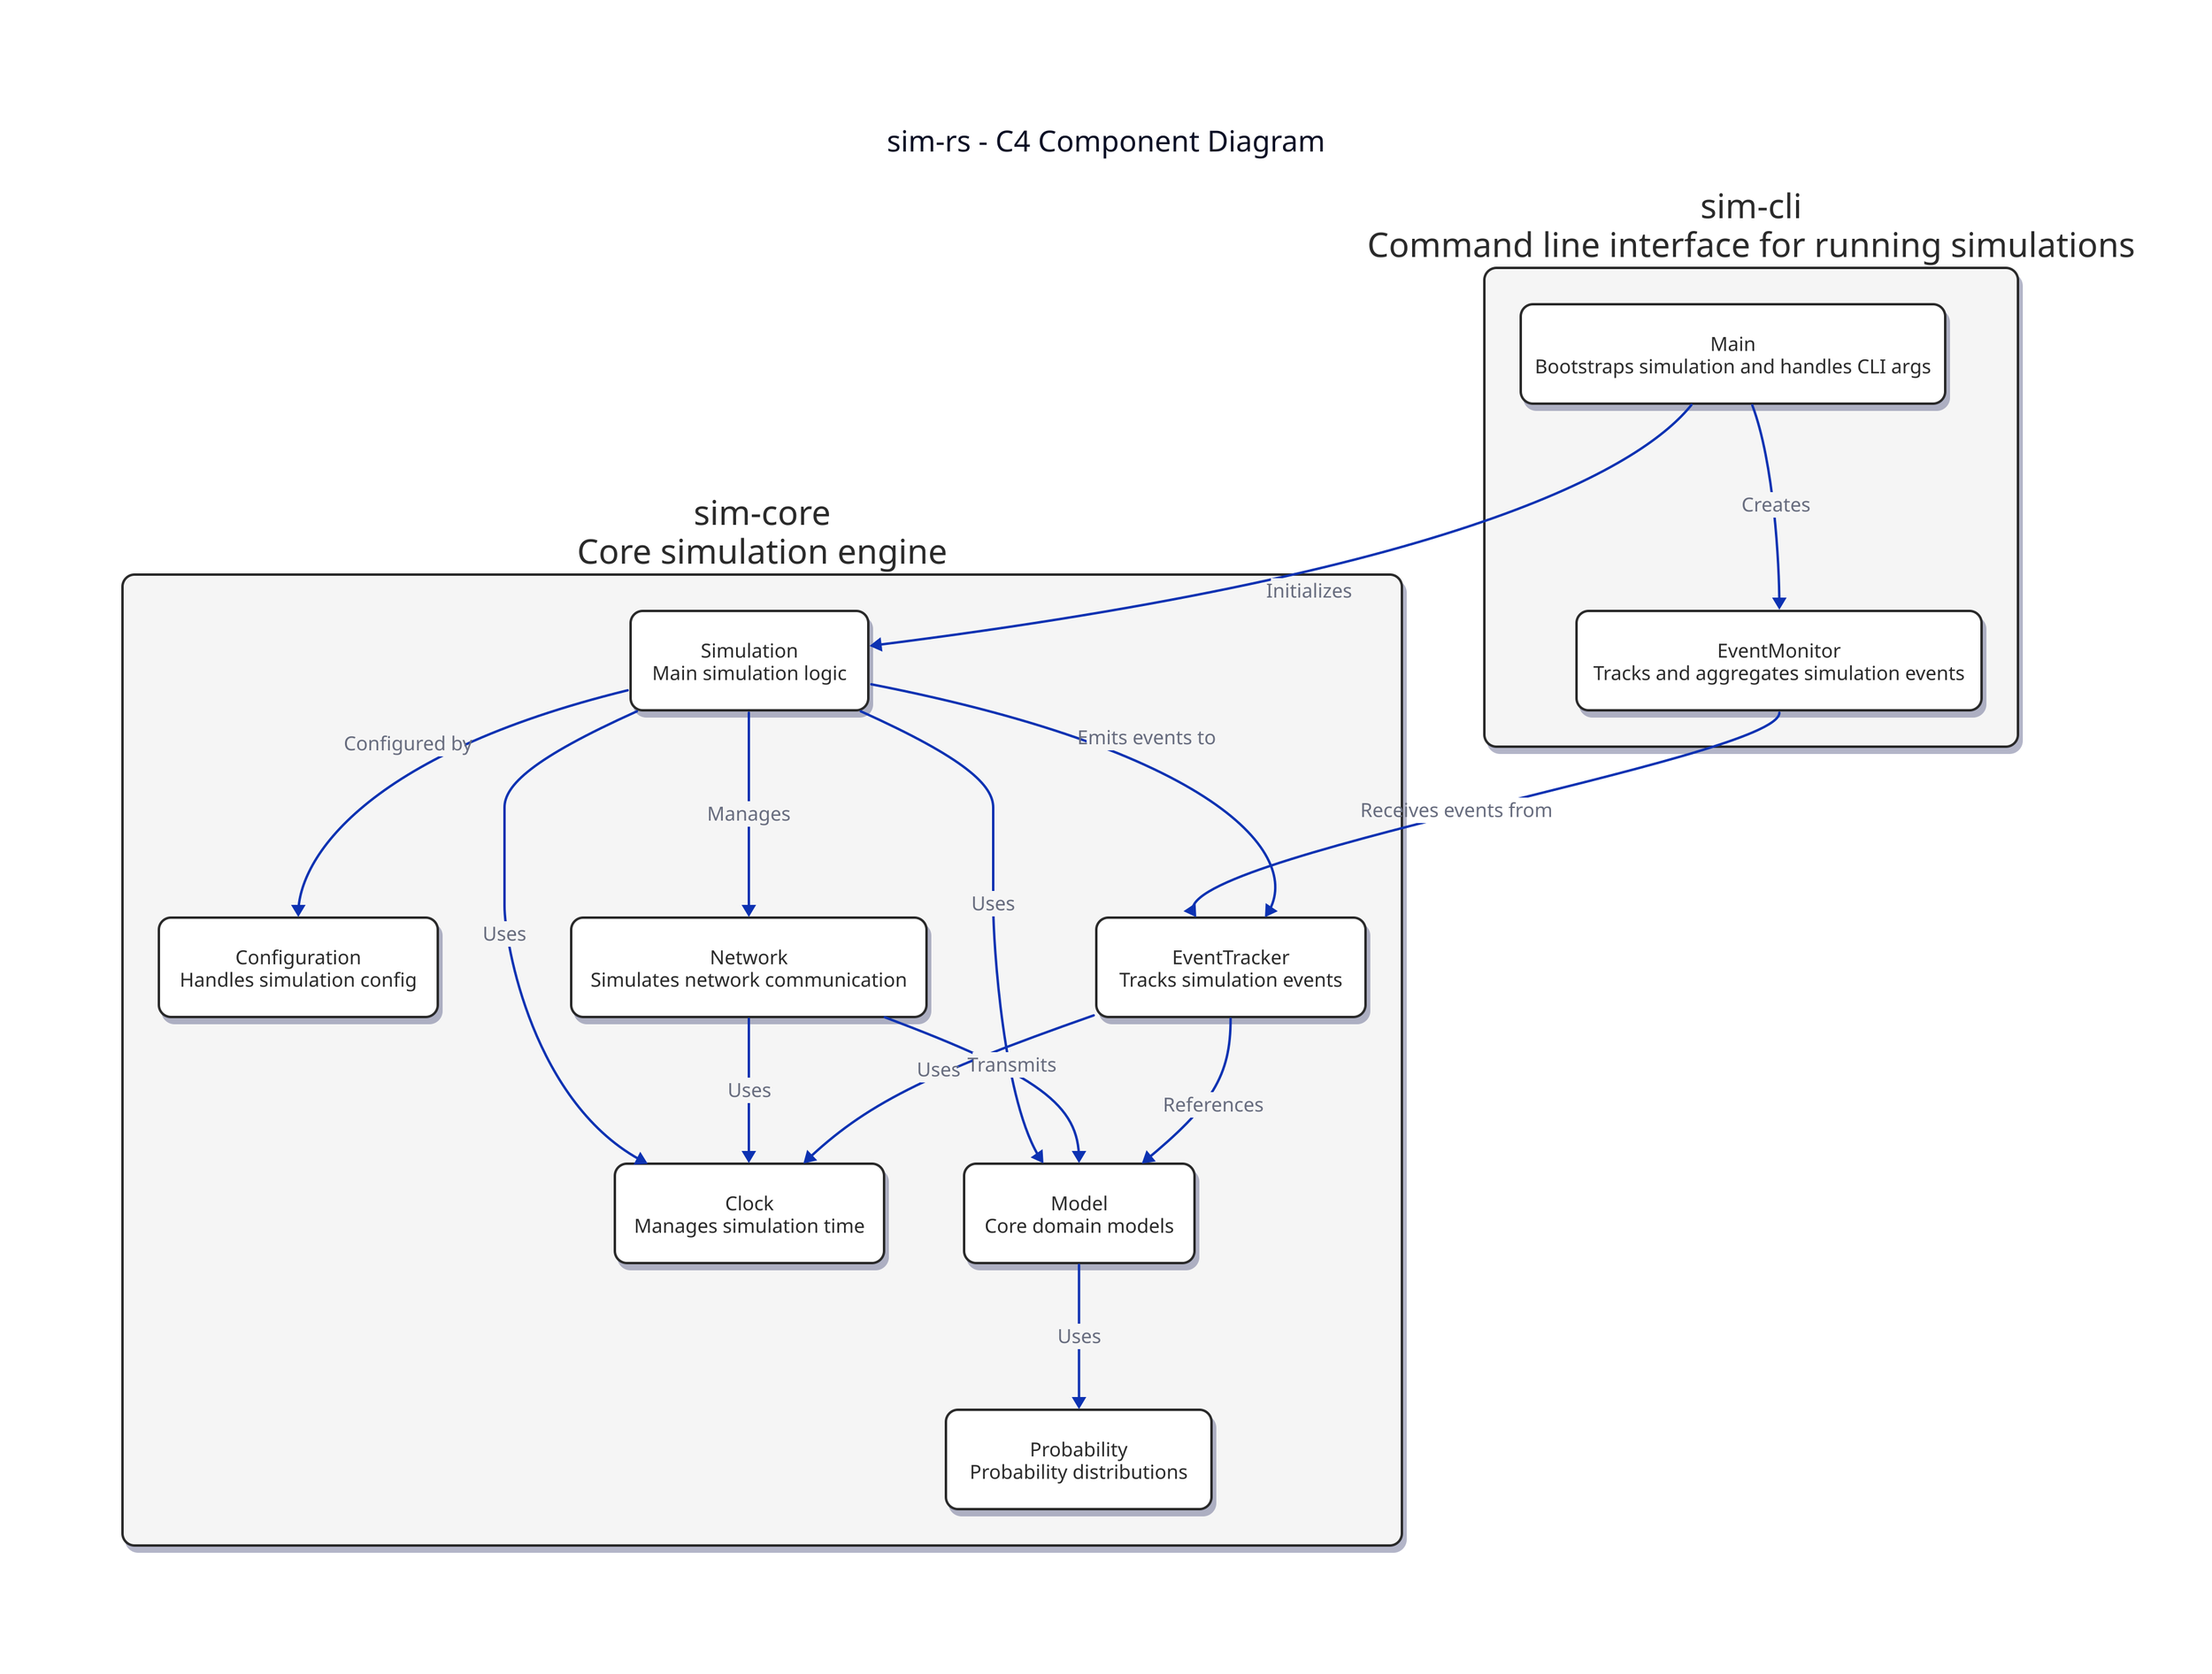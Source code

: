 title: {
  label: "sim-rs - C4 Component Diagram"
  near: top-center
  shape: text
  style.font-size: 24
  style.bold: true
}

# Styles
classes: {
  component: {
    style: {
      stroke: "#2a2a2a"
      fill: "#ffffff"
      font-color: "#2a2a2a"
      border-radius: 10
      shadow: true
    }
  }
  container: {
    style: {
      stroke: "#2a2a2a"
      fill: "#f5f5f5"
      font-color: "#2a2a2a"
      border-radius: 10
      shadow: true
    }
  }
}

# Main Containers
sim-cli: {
  class: container
  label: "sim-cli\nCommand line interface for running simulations"

  events: {
    class: component
    label: "EventMonitor\nTracks and aggregates simulation events"
  }

  main: {
    class: component
    label: "Main\nBootstraps simulation and handles CLI args"
  }
}

sim-core: {
  class: container
  label: "sim-core\nCore simulation engine"

  clock: {
    class: component
    label: "Clock\nManages simulation time"
  }

  config: {
    class: component
    label: "Configuration\nHandles simulation config"
  }

  events: {
    class: component
    label: "EventTracker\nTracks simulation events"
  }

  model: {
    class: component
    label: "Model\nCore domain models"
  }

  network: {
    class: component
    label: "Network\nSimulates network communication"
  }

  probability: {
    class: component
    label: "Probability\nProbability distributions"
  }

  simulation: {
    class: component
    label: "Simulation\nMain simulation logic"
  }
}

# Relationships
sim-cli.main -> sim-cli.events: "Creates"
sim-cli.main -> sim-core.simulation: "Initializes"
sim-cli.events -> sim-core.events: "Receives events from"

sim-core.simulation -> sim-core.clock: "Uses"
sim-core.simulation -> sim-core.config: "Configured by"
sim-core.simulation -> sim-core.events: "Emits events to"
sim-core.simulation -> sim-core.network: "Manages"
sim-core.simulation -> sim-core.model: "Uses"

sim-core.network -> sim-core.clock: "Uses"
sim-core.network -> sim-core.model: "Transmits"

sim-core.events -> sim-core.model: "References"
sim-core.events -> sim-core.clock: "Uses"

sim-core.model -> sim-core.probability: "Uses"
